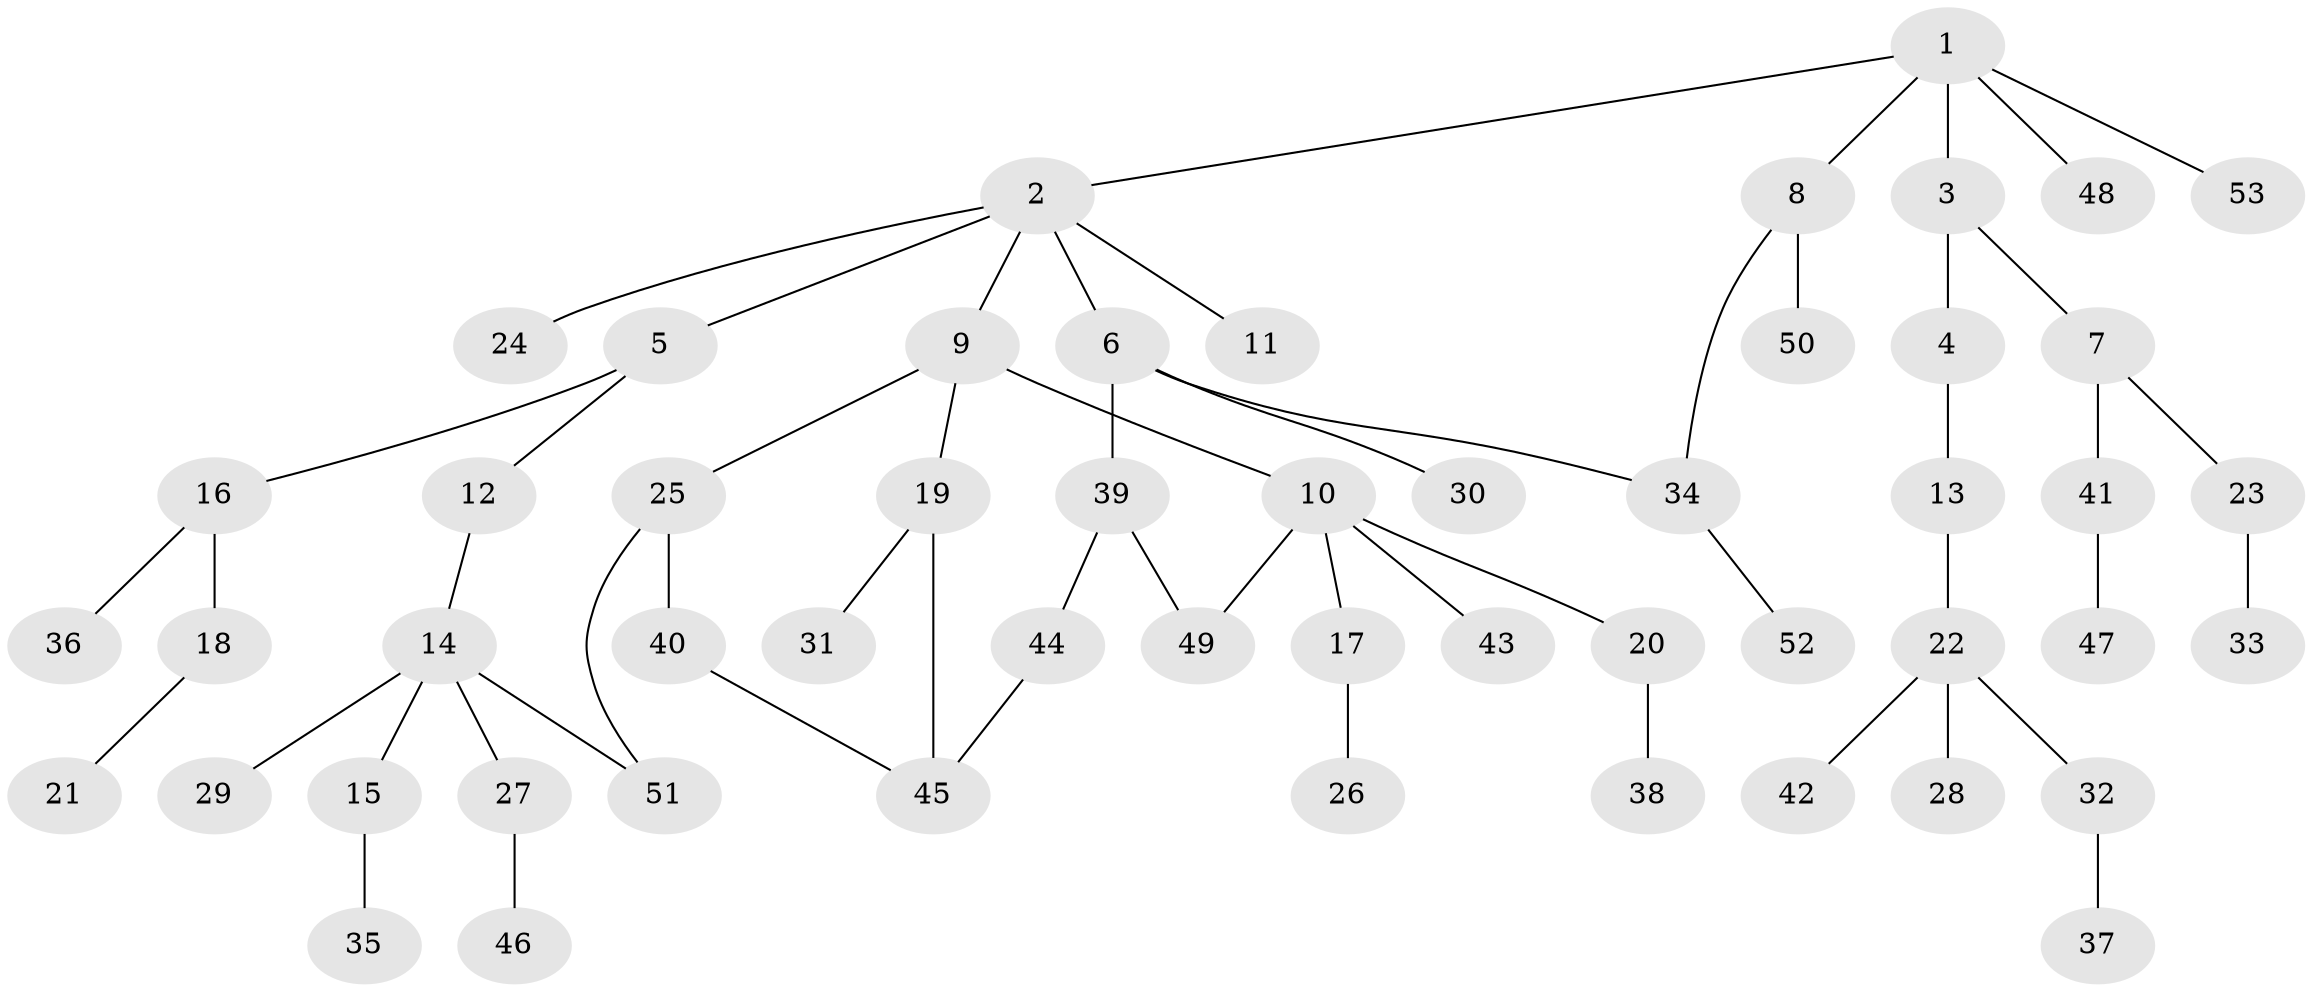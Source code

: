 // Generated by graph-tools (version 1.1) at 2025/41/03/09/25 04:41:39]
// undirected, 53 vertices, 57 edges
graph export_dot {
graph [start="1"]
  node [color=gray90,style=filled];
  1;
  2;
  3;
  4;
  5;
  6;
  7;
  8;
  9;
  10;
  11;
  12;
  13;
  14;
  15;
  16;
  17;
  18;
  19;
  20;
  21;
  22;
  23;
  24;
  25;
  26;
  27;
  28;
  29;
  30;
  31;
  32;
  33;
  34;
  35;
  36;
  37;
  38;
  39;
  40;
  41;
  42;
  43;
  44;
  45;
  46;
  47;
  48;
  49;
  50;
  51;
  52;
  53;
  1 -- 2;
  1 -- 3;
  1 -- 8;
  1 -- 48;
  1 -- 53;
  2 -- 5;
  2 -- 6;
  2 -- 9;
  2 -- 11;
  2 -- 24;
  3 -- 4;
  3 -- 7;
  4 -- 13;
  5 -- 12;
  5 -- 16;
  6 -- 30;
  6 -- 34;
  6 -- 39;
  7 -- 23;
  7 -- 41;
  8 -- 50;
  8 -- 34;
  9 -- 10;
  9 -- 19;
  9 -- 25;
  10 -- 17;
  10 -- 20;
  10 -- 43;
  10 -- 49;
  12 -- 14;
  13 -- 22;
  14 -- 15;
  14 -- 27;
  14 -- 29;
  14 -- 51;
  15 -- 35;
  16 -- 18;
  16 -- 36;
  17 -- 26;
  18 -- 21;
  19 -- 31;
  19 -- 45;
  20 -- 38;
  22 -- 28;
  22 -- 32;
  22 -- 42;
  23 -- 33;
  25 -- 40;
  25 -- 51;
  27 -- 46;
  32 -- 37;
  34 -- 52;
  39 -- 44;
  39 -- 49;
  40 -- 45;
  41 -- 47;
  44 -- 45;
}

